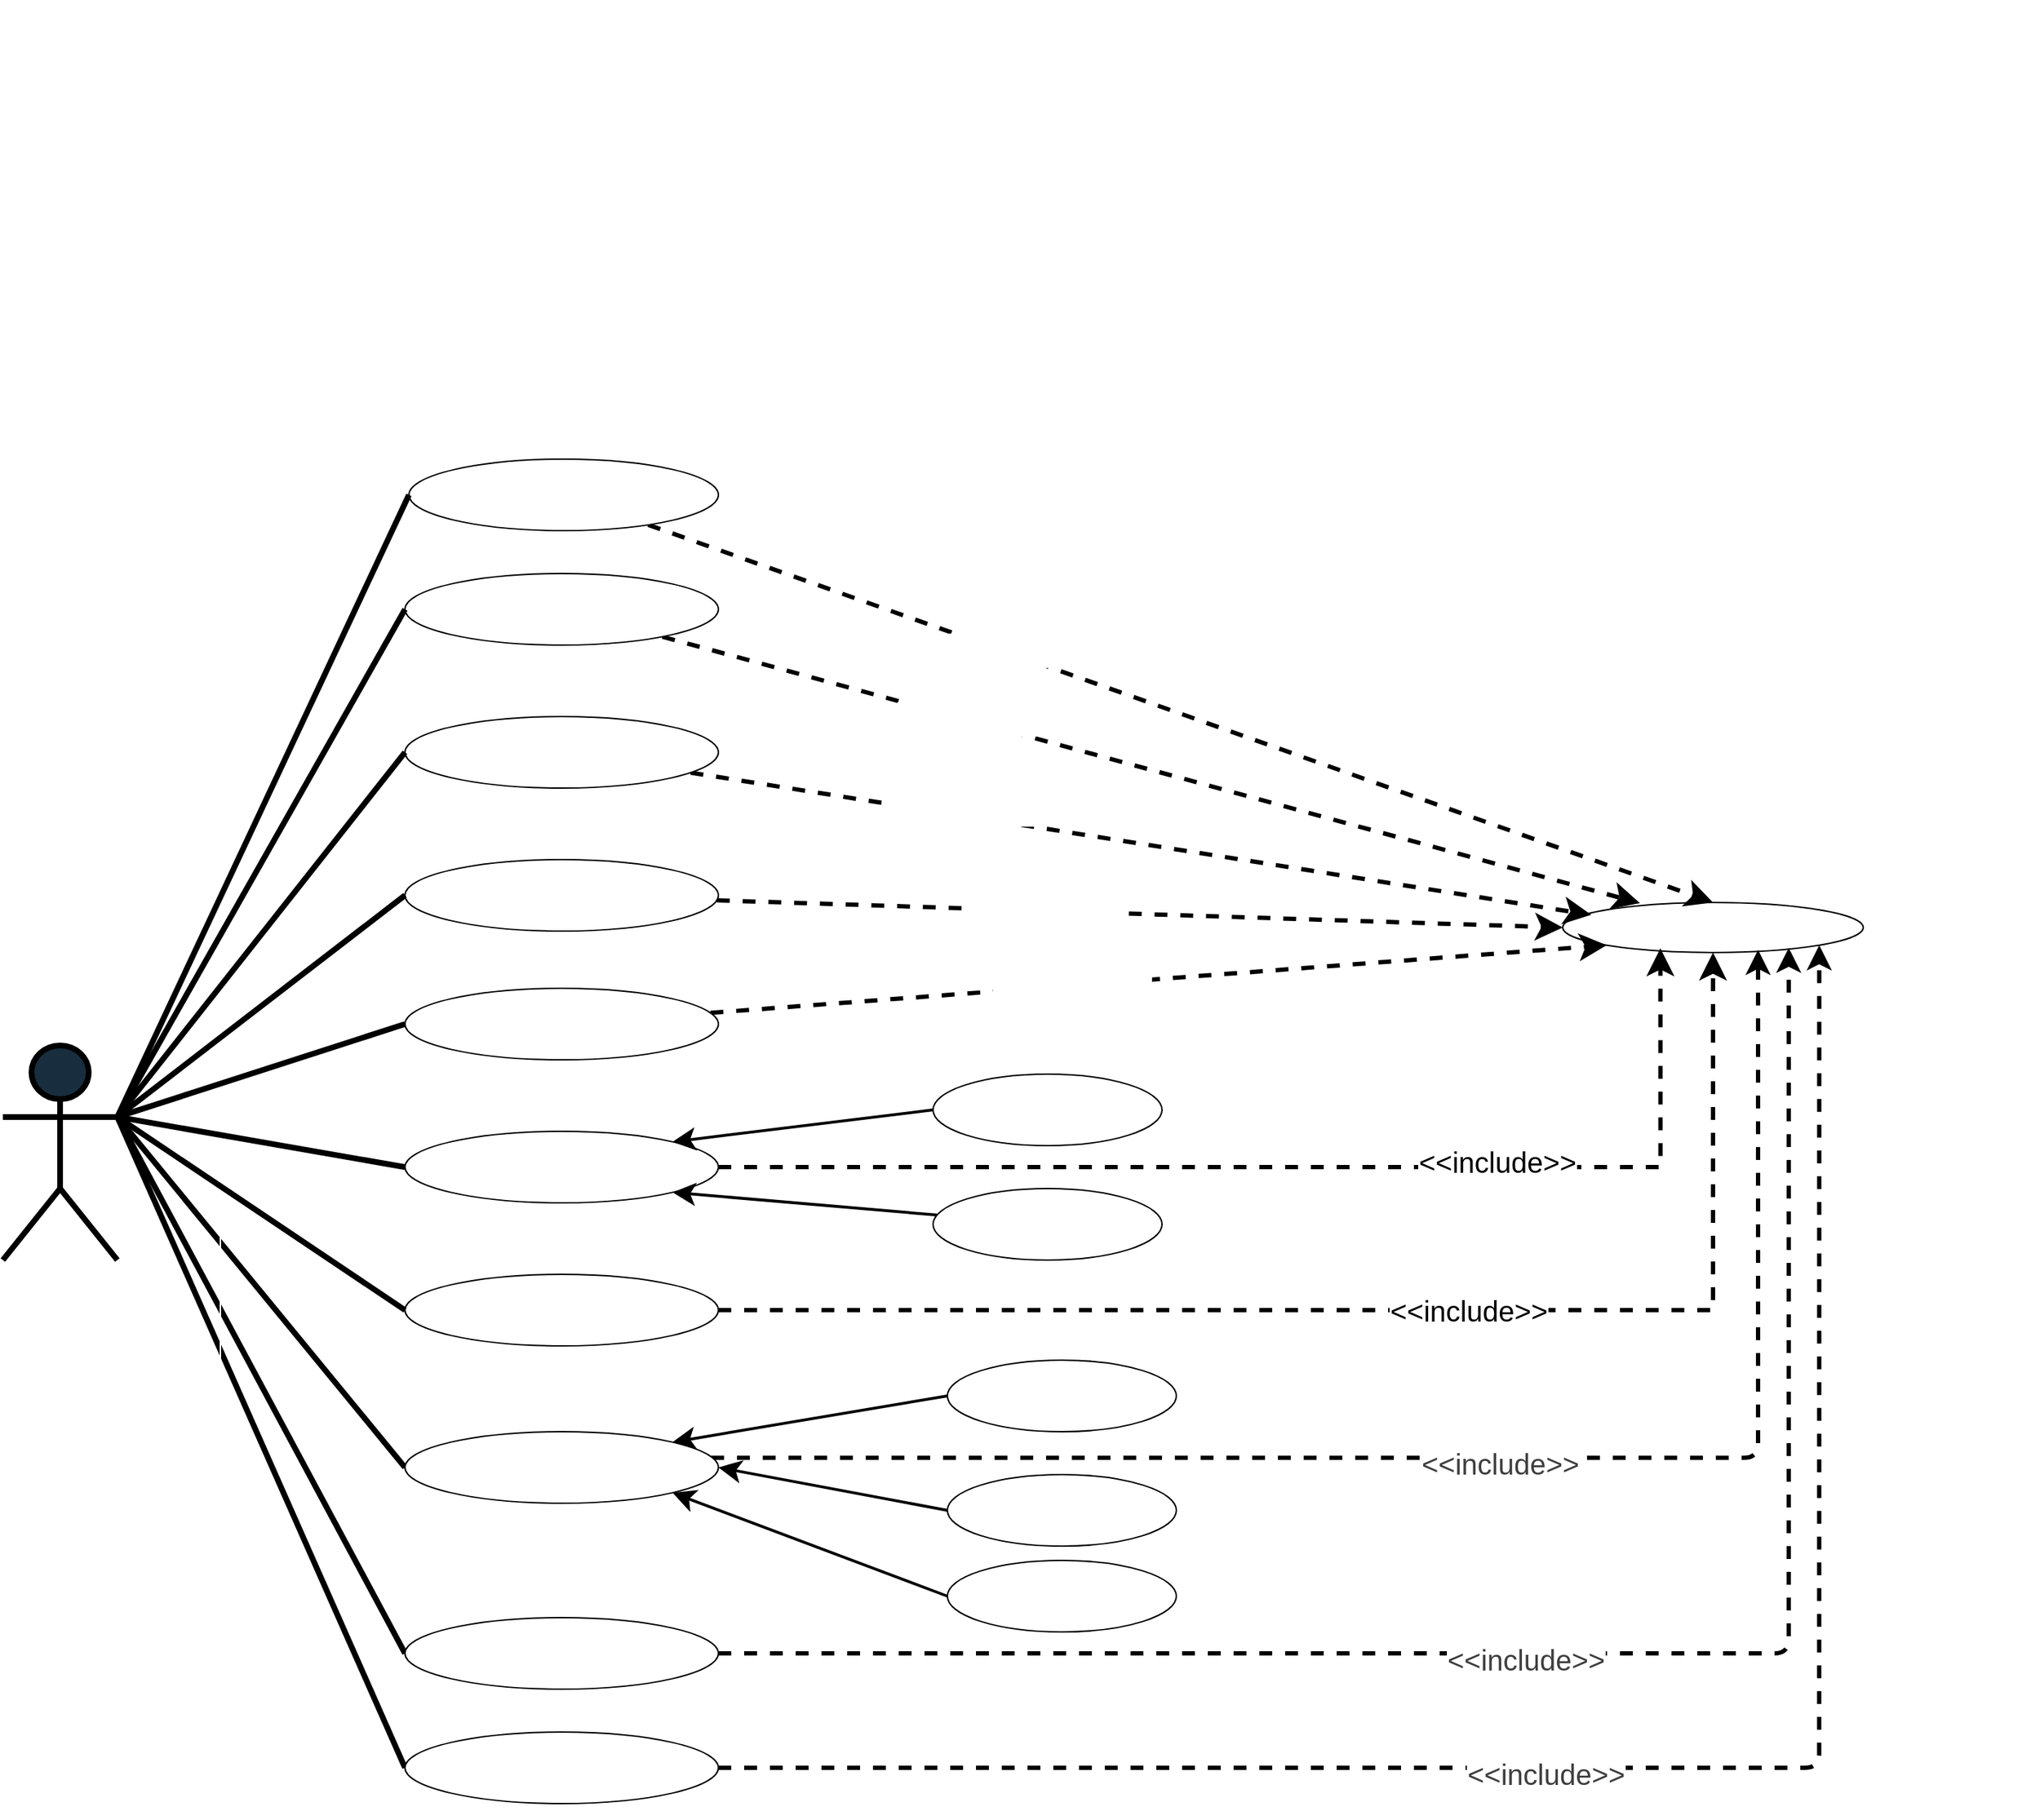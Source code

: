 <mxfile>
    <diagram id="23iRSUPoRavnBvh4doch" name="Page-1">
        <mxGraphModel dx="1347" dy="1024" grid="1" gridSize="10" guides="1" tooltips="1" connect="1" arrows="1" fold="1" page="1" pageScale="1" pageWidth="1654" pageHeight="2336" background="#FFFFFF" math="0" shadow="0">
            <root>
                <mxCell id="0"/>
                <mxCell id="1" parent="0"/>
                <mxCell id="56" style="edgeStyle=none;html=1;exitX=1;exitY=0.333;exitDx=0;exitDy=0;exitPerimeter=0;entryX=0;entryY=0.5;entryDx=0;entryDy=0;endArrow=none;endFill=0;strokeWidth=4;" edge="1" parent="1" source="2" target="49">
                    <mxGeometry relative="1" as="geometry"/>
                </mxCell>
                <mxCell id="60" style="edgeStyle=none;html=1;exitX=1;exitY=0.333;exitDx=0;exitDy=0;exitPerimeter=0;entryX=0;entryY=0.5;entryDx=0;entryDy=0;strokeWidth=4;endArrow=none;endFill=0;" edge="1" parent="1" source="2" target="57">
                    <mxGeometry relative="1" as="geometry"/>
                </mxCell>
                <mxCell id="61" style="edgeStyle=none;html=1;exitX=1;exitY=0.333;exitDx=0;exitDy=0;exitPerimeter=0;entryX=0;entryY=0.5;entryDx=0;entryDy=0;endArrow=none;endFill=0;strokeWidth=4;" edge="1" parent="1" source="2" target="58">
                    <mxGeometry relative="1" as="geometry"/>
                </mxCell>
                <mxCell id="2" value="&lt;font style=&quot;font-size: 30px;&quot;&gt;User&lt;/font&gt;" style="shape=umlActor;verticalLabelPosition=bottom;verticalAlign=top;html=1;outlineConnect=0;labelBackgroundColor=none;fillColor=#182E3E;strokeColor=#000000;fontColor=#FFFFFF;strokeWidth=4;" parent="1" vertex="1">
                    <mxGeometry x="40" y="970" width="80" height="150" as="geometry"/>
                </mxCell>
                <mxCell id="3" value="" style="whiteSpace=wrap;html=1;aspect=fixed;labelBackgroundColor=none;fillColor=none;strokeColor=#FFFFFF;fontColor=#FFFFFF;" parent="1" vertex="1">
                    <mxGeometry x="192" y="240" width="1270" height="1270" as="geometry"/>
                </mxCell>
                <mxCell id="30" style="edgeStyle=none;rounded=0;orthogonalLoop=1;jettySize=auto;html=1;entryX=0.257;entryY=0.013;entryDx=0;entryDy=0;strokeColor=#000000;strokeWidth=3;endSize=10;entryPerimeter=0;dashed=1;" parent="1" source="6" target="7" edge="1">
                    <mxGeometry relative="1" as="geometry"/>
                </mxCell>
                <mxCell id="47" value="&lt;font style=&quot;font-size: 20px;&quot;&gt;&amp;lt;&amp;lt;include&amp;gt;&amp;gt;&lt;/font&gt;" style="edgeLabel;html=1;align=center;verticalAlign=middle;resizable=0;points=[];fontColor=#FFFFFF;labelBackgroundColor=#FFFFFF;" parent="30" vertex="1" connectable="0">
                    <mxGeometry x="-0.363" y="3" relative="1" as="geometry">
                        <mxPoint x="1" as="offset"/>
                    </mxGeometry>
                </mxCell>
                <mxCell id="6" value="&lt;font style=&quot;font-size: 18px;&quot;&gt;Update MDP&lt;/font&gt;" style="ellipse;whiteSpace=wrap;html=1;strokeColor=#000000;fontColor=#FFFFFF;fillColor=#FFFFFF;" parent="1" vertex="1">
                    <mxGeometry x="321" y="640" width="219" height="50" as="geometry"/>
                </mxCell>
                <mxCell id="7" value="&lt;font style=&quot;font-size: 18px;&quot;&gt;Login&lt;/font&gt;" style="ellipse;whiteSpace=wrap;html=1;strokeColor=#000000;fontColor=#FFFFFF;fillColor=#FFFFFF;" parent="1" vertex="1">
                    <mxGeometry x="1130" y="870" width="210" height="35" as="geometry"/>
                </mxCell>
                <mxCell id="31" style="edgeStyle=none;rounded=0;orthogonalLoop=1;jettySize=auto;html=1;strokeColor=#000000;strokeWidth=3;endSize=10;entryX=0.095;entryY=0.247;entryDx=0;entryDy=0;entryPerimeter=0;dashed=1;" parent="1" source="8" target="7" edge="1">
                    <mxGeometry relative="1" as="geometry">
                        <mxPoint x="1120" y="880" as="targetPoint"/>
                    </mxGeometry>
                </mxCell>
                <mxCell id="46" value="&lt;font style=&quot;font-size: 20px;&quot;&gt;&amp;lt;&amp;lt;include&amp;gt;&amp;gt;&lt;/font&gt;" style="edgeLabel;html=1;align=center;verticalAlign=middle;resizable=0;points=[];fontColor=#FFFFFF;labelBackgroundColor=#FFFFFF;" parent="31" vertex="1" connectable="0">
                    <mxGeometry x="-0.397" y="5" relative="1" as="geometry">
                        <mxPoint as="offset"/>
                    </mxGeometry>
                </mxCell>
                <mxCell id="8" value="&lt;font style=&quot;font-size: 18px;&quot;&gt;Change password&lt;/font&gt;" style="ellipse;whiteSpace=wrap;html=1;strokeColor=#000000;fontColor=#FFFFFF;fillColor=#FFFFFF;" parent="1" vertex="1">
                    <mxGeometry x="321" y="740" width="219" height="50" as="geometry"/>
                </mxCell>
                <mxCell id="32" style="edgeStyle=none;rounded=0;orthogonalLoop=1;jettySize=auto;html=1;entryX=0;entryY=0.5;entryDx=0;entryDy=0;strokeColor=#000000;endSize=10;strokeWidth=3;dashed=1;" parent="1" source="9" target="7" edge="1">
                    <mxGeometry relative="1" as="geometry"/>
                </mxCell>
                <mxCell id="44" value="&lt;font style=&quot;font-size: 20px;&quot;&gt;&amp;lt;&amp;lt;include&amp;gt;&amp;gt;&lt;/font&gt;" style="edgeLabel;html=1;align=center;verticalAlign=middle;resizable=0;points=[];fontColor=#FFFFFF;labelBackgroundColor=#FFFFFF;" parent="32" vertex="1" connectable="0">
                    <mxGeometry x="-0.232" y="1" relative="1" as="geometry">
                        <mxPoint as="offset"/>
                    </mxGeometry>
                </mxCell>
                <mxCell id="9" value="&lt;font style=&quot;font-size: 18px;&quot;&gt;Search user&lt;/font&gt;" style="ellipse;whiteSpace=wrap;html=1;strokeColor=#000000;fontColor=#FFFFFF;fillColor=#FFFFFF;" parent="1" vertex="1">
                    <mxGeometry x="321" y="840" width="219" height="50" as="geometry"/>
                </mxCell>
                <mxCell id="33" style="edgeStyle=none;rounded=0;orthogonalLoop=1;jettySize=auto;html=1;strokeColor=#000000;strokeWidth=3;endSize=10;entryX=0;entryY=1;entryDx=0;entryDy=0;dashed=1;" parent="1" source="10" target="7" edge="1">
                    <mxGeometry relative="1" as="geometry">
                        <mxPoint x="1170" y="900" as="targetPoint"/>
                    </mxGeometry>
                </mxCell>
                <mxCell id="43" value="&lt;font style=&quot;font-size: 20px;&quot;&gt;&amp;lt;&amp;lt;include&amp;gt;&amp;gt;&lt;/font&gt;" style="edgeLabel;html=1;align=center;verticalAlign=middle;resizable=0;points=[];fontColor=#FFFFFF;labelBackgroundColor=#FFFFFF;" parent="33" vertex="1" connectable="0">
                    <mxGeometry x="-0.195" y="-2" relative="1" as="geometry">
                        <mxPoint as="offset"/>
                    </mxGeometry>
                </mxCell>
                <mxCell id="10" value="&lt;font style=&quot;font-size: 18px;&quot;&gt;Send friend request&lt;/font&gt;" style="ellipse;whiteSpace=wrap;html=1;strokeColor=#000000;fontColor=#FFFFFF;fillColor=#FFFFFF;" parent="1" vertex="1">
                    <mxGeometry x="321" y="930" width="219" height="50" as="geometry"/>
                </mxCell>
                <mxCell id="11" value="&lt;font style=&quot;font-size: 18px;&quot;&gt;Handle requests&lt;/font&gt;" style="ellipse;whiteSpace=wrap;html=1;strokeColor=#000000;fontColor=#FFFFFF;fillColor=#FFFFFF;" parent="1" vertex="1">
                    <mxGeometry x="321" y="1030" width="219" height="50" as="geometry"/>
                </mxCell>
                <mxCell id="34" style="edgeStyle=orthogonalEdgeStyle;rounded=0;orthogonalLoop=1;jettySize=auto;html=1;strokeColor=#000000;strokeWidth=3;endSize=10;entryX=0.5;entryY=1;entryDx=0;entryDy=0;dashed=1;" parent="1" source="12" target="7" edge="1">
                    <mxGeometry relative="1" as="geometry">
                        <mxPoint x="1160" y="900" as="targetPoint"/>
                    </mxGeometry>
                </mxCell>
                <mxCell id="40" value="&lt;font style=&quot;font-size: 20px;&quot;&gt;&amp;lt;&amp;lt;include&amp;gt;&amp;gt;&lt;/font&gt;" style="edgeLabel;html=1;align=center;verticalAlign=middle;resizable=0;points=[];fontColor=#000000;labelBackgroundColor=#FFFFFF;" parent="34" vertex="1" connectable="0">
                    <mxGeometry x="0.11" relative="1" as="geometry">
                        <mxPoint x="-1" as="offset"/>
                    </mxGeometry>
                </mxCell>
                <mxCell id="12" value="&lt;font style=&quot;font-size: 18px;&quot;&gt;View friends list&lt;/font&gt;" style="ellipse;whiteSpace=wrap;html=1;strokeColor=#000000;fontColor=#FFFFFF;fillColor=#FFFFFF;" parent="1" vertex="1">
                    <mxGeometry x="321" y="1130" width="219" height="50" as="geometry"/>
                </mxCell>
                <mxCell id="29" style="edgeStyle=none;rounded=0;orthogonalLoop=1;jettySize=auto;html=1;entryX=0.5;entryY=0;entryDx=0;entryDy=0;strokeColor=#000000;endSize=10;strokeWidth=3;dashed=1;" parent="1" source="17" target="7" edge="1">
                    <mxGeometry relative="1" as="geometry"/>
                </mxCell>
                <mxCell id="48" value="&lt;font style=&quot;font-size: 20px;&quot;&gt;&amp;lt;&amp;lt;include&amp;gt;&amp;gt;&lt;/font&gt;" style="edgeLabel;html=1;align=center;verticalAlign=middle;resizable=0;points=[];fontColor=#FFFFFF;labelBackgroundColor=#FFFFFF;" parent="29" vertex="1" connectable="0">
                    <mxGeometry x="-0.33" y="2" relative="1" as="geometry">
                        <mxPoint as="offset"/>
                    </mxGeometry>
                </mxCell>
                <mxCell id="17" value="&lt;font style=&quot;font-size: 18px;&quot;&gt;Register&lt;/font&gt;" style="ellipse;whiteSpace=wrap;html=1;strokeColor=#000000;fontColor=#FFFFFF;fillColor=#FFFFFF;" parent="1" vertex="1">
                    <mxGeometry x="323.75" y="560" width="216.25" height="50" as="geometry"/>
                </mxCell>
                <mxCell id="18" style="rounded=0;orthogonalLoop=1;jettySize=auto;html=1;exitX=1;exitY=0.333;exitDx=0;exitDy=0;exitPerimeter=0;entryX=0;entryY=0.5;entryDx=0;entryDy=0;strokeColor=#000000;strokeWidth=4;endArrow=none;endFill=0;" parent="1" source="2" target="17" edge="1">
                    <mxGeometry relative="1" as="geometry"/>
                </mxCell>
                <mxCell id="19" style="rounded=0;orthogonalLoop=1;jettySize=auto;html=1;exitX=1;exitY=0.333;exitDx=0;exitDy=0;exitPerimeter=0;entryX=0;entryY=0.5;entryDx=0;entryDy=0;strokeColor=#000000;strokeWidth=4;endArrow=none;endFill=0;" parent="1" source="2" target="6" edge="1">
                    <mxGeometry relative="1" as="geometry"/>
                </mxCell>
                <mxCell id="20" style="edgeStyle=none;rounded=0;orthogonalLoop=1;jettySize=auto;html=1;exitX=1;exitY=0.333;exitDx=0;exitDy=0;exitPerimeter=0;entryX=0;entryY=0.5;entryDx=0;entryDy=0;strokeColor=#000000;strokeWidth=4;endArrow=none;endFill=0;" parent="1" source="2" target="8" edge="1">
                    <mxGeometry relative="1" as="geometry"/>
                </mxCell>
                <mxCell id="21" style="edgeStyle=none;rounded=0;orthogonalLoop=1;jettySize=auto;html=1;exitX=1;exitY=0.333;exitDx=0;exitDy=0;exitPerimeter=0;entryX=0;entryY=0.5;entryDx=0;entryDy=0;strokeColor=#000000;endArrow=none;endFill=0;strokeWidth=4;" parent="1" source="2" target="9" edge="1">
                    <mxGeometry relative="1" as="geometry"/>
                </mxCell>
                <mxCell id="22" style="edgeStyle=none;rounded=0;orthogonalLoop=1;jettySize=auto;html=1;exitX=1;exitY=0.333;exitDx=0;exitDy=0;exitPerimeter=0;entryX=0;entryY=0.5;entryDx=0;entryDy=0;strokeColor=#000000;strokeWidth=4;endArrow=none;endFill=0;" parent="1" source="2" target="10" edge="1">
                    <mxGeometry relative="1" as="geometry"/>
                </mxCell>
                <mxCell id="23" style="edgeStyle=none;rounded=0;orthogonalLoop=1;jettySize=auto;html=1;exitX=1;exitY=0.333;exitDx=0;exitDy=0;exitPerimeter=0;entryX=0;entryY=0.5;entryDx=0;entryDy=0;strokeColor=#000000;endArrow=none;endFill=0;strokeWidth=4;" parent="1" source="2" target="11" edge="1">
                    <mxGeometry relative="1" as="geometry"/>
                </mxCell>
                <mxCell id="24" style="edgeStyle=none;rounded=0;orthogonalLoop=1;jettySize=auto;html=1;exitX=1;exitY=0.333;exitDx=0;exitDy=0;exitPerimeter=0;entryX=0;entryY=0.5;entryDx=0;entryDy=0;strokeColor=#000000;endArrow=none;endFill=0;strokeWidth=4;" parent="1" source="2" target="12" edge="1">
                    <mxGeometry relative="1" as="geometry"/>
                </mxCell>
                <mxCell id="28" style="edgeStyle=none;rounded=0;orthogonalLoop=1;jettySize=auto;html=1;entryX=1;entryY=1;entryDx=0;entryDy=0;strokeColor=#000000;strokeWidth=2;endSize=10;startSize=5;" parent="1" source="25" target="11" edge="1">
                    <mxGeometry relative="1" as="geometry"/>
                </mxCell>
                <mxCell id="25" value="&lt;font style=&quot;font-size: 18px;&quot;&gt;reject requests&lt;/font&gt;" style="ellipse;whiteSpace=wrap;html=1;strokeColor=#000000;fontColor=#FFFFFF;fillColor=#FFFFFF;" parent="1" vertex="1">
                    <mxGeometry x="690" y="1070" width="160" height="50" as="geometry"/>
                </mxCell>
                <mxCell id="27" style="edgeStyle=none;rounded=0;orthogonalLoop=1;jettySize=auto;html=1;exitX=0;exitY=0.5;exitDx=0;exitDy=0;entryX=1;entryY=0;entryDx=0;entryDy=0;strokeColor=#000000;strokeWidth=2;endSize=10;" parent="1" source="26" target="11" edge="1">
                    <mxGeometry relative="1" as="geometry"/>
                </mxCell>
                <mxCell id="26" value="&lt;font style=&quot;font-size: 18px;&quot;&gt;accept requests&lt;/font&gt;" style="ellipse;whiteSpace=wrap;html=1;strokeColor=#000000;fontColor=#FFFFFF;fillColor=#FFFFFF;" parent="1" vertex="1">
                    <mxGeometry x="690" y="990" width="160" height="50" as="geometry"/>
                </mxCell>
                <mxCell id="36" style="edgeStyle=orthogonalEdgeStyle;rounded=0;orthogonalLoop=1;jettySize=auto;html=1;entryX=0.325;entryY=0.915;entryDx=0;entryDy=0;entryPerimeter=0;strokeColor=#000000;strokeWidth=3;endSize=10;dashed=1;" parent="1" source="11" target="7" edge="1">
                    <mxGeometry relative="1" as="geometry"/>
                </mxCell>
                <mxCell id="42" value="&lt;font style=&quot;font-size: 20px;&quot;&gt;&amp;lt;&amp;lt;include&amp;gt;&amp;gt;&lt;/font&gt;" style="edgeLabel;html=1;align=center;verticalAlign=middle;resizable=0;points=[];fontColor=#000000;labelBackgroundColor=#FFFFFF;" parent="36" vertex="1" connectable="0">
                    <mxGeometry x="0.342" y="4" relative="1" as="geometry">
                        <mxPoint x="-1" as="offset"/>
                    </mxGeometry>
                </mxCell>
                <mxCell id="37" value="&lt;font style=&quot;font-size: 50px;&quot;&gt;Platforme Vibe&lt;/font&gt;" style="text;html=1;align=center;verticalAlign=middle;resizable=0;points=[];autosize=1;strokeColor=none;fillColor=none;fontColor=#FFFFFF;" parent="1" vertex="1">
                    <mxGeometry x="652" y="260" width="350" height="70" as="geometry"/>
                </mxCell>
                <mxCell id="62" style="edgeStyle=orthogonalEdgeStyle;html=1;entryX=0.65;entryY=0.946;entryDx=0;entryDy=0;exitX=0.977;exitY=0.365;exitDx=0;exitDy=0;exitPerimeter=0;dashed=1;strokeWidth=3;endSize=8;entryPerimeter=0;" edge="1" parent="1" source="49" target="7">
                    <mxGeometry relative="1" as="geometry"/>
                </mxCell>
                <mxCell id="65" value="&lt;span style=&quot;color: rgb(63, 63, 63); font-size: 20px;&quot;&gt;&amp;lt;&amp;lt;include&amp;gt;&amp;gt;&lt;/span&gt;" style="edgeLabel;html=1;align=center;verticalAlign=middle;resizable=0;points=[];" vertex="1" connectable="0" parent="62">
                    <mxGeometry x="0.014" y="-3" relative="1" as="geometry">
                        <mxPoint as="offset"/>
                    </mxGeometry>
                </mxCell>
                <mxCell id="49" value="&lt;font style=&quot;font-size: 18px;&quot;&gt;Handle post&lt;/font&gt;" style="ellipse;whiteSpace=wrap;html=1;strokeColor=#000000;fontColor=#FFFFFF;fillColor=#FFFFFF;" vertex="1" parent="1">
                    <mxGeometry x="321" y="1240" width="219" height="50" as="geometry"/>
                </mxCell>
                <mxCell id="55" style="edgeStyle=none;html=1;exitX=0;exitY=0.5;exitDx=0;exitDy=0;entryX=1;entryY=1;entryDx=0;entryDy=0;endSize=10;strokeWidth=2;" edge="1" parent="1" source="50" target="49">
                    <mxGeometry relative="1" as="geometry"/>
                </mxCell>
                <mxCell id="50" value="&lt;font style=&quot;font-size: 18px;&quot;&gt;delete post&lt;/font&gt;" style="ellipse;whiteSpace=wrap;html=1;strokeColor=#000000;fontColor=#FFFFFF;fillColor=#FFFFFF;" vertex="1" parent="1">
                    <mxGeometry x="700" y="1330" width="160" height="50" as="geometry"/>
                </mxCell>
                <mxCell id="54" style="edgeStyle=none;html=1;exitX=0;exitY=0.5;exitDx=0;exitDy=0;entryX=1;entryY=0.5;entryDx=0;entryDy=0;strokeWidth=2;endSize=10;" edge="1" parent="1" source="51" target="49">
                    <mxGeometry relative="1" as="geometry"/>
                </mxCell>
                <mxCell id="51" value="&lt;font style=&quot;font-size: 18px;&quot;&gt;edit post&lt;/font&gt;" style="ellipse;whiteSpace=wrap;html=1;strokeColor=#000000;fontColor=#FFFFFF;fillColor=#FFFFFF;" vertex="1" parent="1">
                    <mxGeometry x="700" y="1270" width="160" height="50" as="geometry"/>
                </mxCell>
                <mxCell id="53" style="edgeStyle=none;html=1;exitX=0;exitY=0.5;exitDx=0;exitDy=0;entryX=1;entryY=0;entryDx=0;entryDy=0;strokeWidth=2;endSize=10;" edge="1" parent="1" source="52" target="49">
                    <mxGeometry relative="1" as="geometry"/>
                </mxCell>
                <mxCell id="52" value="&lt;font style=&quot;font-size: 18px;&quot;&gt;add post&lt;/font&gt;" style="ellipse;whiteSpace=wrap;html=1;strokeColor=#000000;fontColor=#FFFFFF;fillColor=#FFFFFF;" vertex="1" parent="1">
                    <mxGeometry x="700" y="1190" width="160" height="50" as="geometry"/>
                </mxCell>
                <mxCell id="57" value="&lt;font style=&quot;font-size: 18px;&quot;&gt;Like post&lt;/font&gt;" style="ellipse;whiteSpace=wrap;html=1;strokeColor=#000000;fontColor=#FFFFFF;fillColor=#FFFFFF;" vertex="1" parent="1">
                    <mxGeometry x="321" y="1370" width="219" height="50" as="geometry"/>
                </mxCell>
                <mxCell id="63" style="edgeStyle=orthogonalEdgeStyle;html=1;entryX=1;entryY=1;entryDx=0;entryDy=0;strokeWidth=3;dashed=1;endSize=8;" edge="1" parent="1" source="58" target="7">
                    <mxGeometry relative="1" as="geometry"/>
                </mxCell>
                <mxCell id="67" value="&lt;span style=&quot;color: rgb(63, 63, 63); font-size: 20px;&quot;&gt;&amp;lt;&amp;lt;include&amp;gt;&amp;gt;&lt;/span&gt;" style="edgeLabel;html=1;align=center;verticalAlign=middle;resizable=0;points=[];" vertex="1" connectable="0" parent="63">
                    <mxGeometry x="-0.141" y="-4" relative="1" as="geometry">
                        <mxPoint as="offset"/>
                    </mxGeometry>
                </mxCell>
                <mxCell id="58" value="&lt;font style=&quot;font-size: 18px;&quot;&gt;Comment post&lt;/font&gt;" style="ellipse;whiteSpace=wrap;html=1;strokeColor=#000000;fontColor=#FFFFFF;fillColor=#FFFFFF;" vertex="1" parent="1">
                    <mxGeometry x="321" y="1450" width="219" height="50" as="geometry"/>
                </mxCell>
                <mxCell id="64" style="edgeStyle=orthogonalEdgeStyle;html=1;entryX=0.752;entryY=0.906;entryDx=0;entryDy=0;entryPerimeter=0;strokeWidth=3;dashed=1;endSize=8;" edge="1" parent="1" source="57" target="7">
                    <mxGeometry relative="1" as="geometry"/>
                </mxCell>
                <mxCell id="66" value="&lt;span style=&quot;color: rgb(63, 63, 63); font-size: 20px;&quot;&gt;&amp;lt;&amp;lt;include&amp;gt;&amp;gt;&lt;/span&gt;" style="edgeLabel;html=1;align=center;verticalAlign=middle;resizable=0;points=[];" vertex="1" connectable="0" parent="64">
                    <mxGeometry x="-0.091" y="-4" relative="1" as="geometry">
                        <mxPoint as="offset"/>
                    </mxGeometry>
                </mxCell>
            </root>
        </mxGraphModel>
    </diagram>
</mxfile>